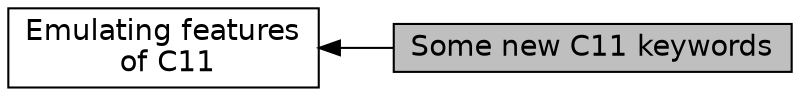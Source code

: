 digraph "Some new C11 keywords"
{
  edge [fontname="Helvetica",fontsize="14",labelfontname="Helvetica",labelfontsize="14"];
  node [fontname="Helvetica",fontsize="14",shape=box];
  rankdir=LR;
  Node1 [label="Some new C11 keywords",height=0.2,width=0.4,color="black", fillcolor="grey75", style="filled", fontcolor="black",tooltip=" "];
  Node2 [label="Emulating features\l of C11",height=0.2,width=0.4,color="black", fillcolor="white", style="filled",URL="$group__C11.html",tooltip=" "];
  Node2->Node1 [shape=plaintext, dir="back", style="solid"];
}
